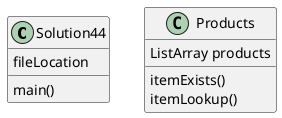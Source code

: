 @startuml

class Solution44{
fileLocation
main()
}

class Products{
ListArray products

itemExists()
itemLookup()
}

@enduml